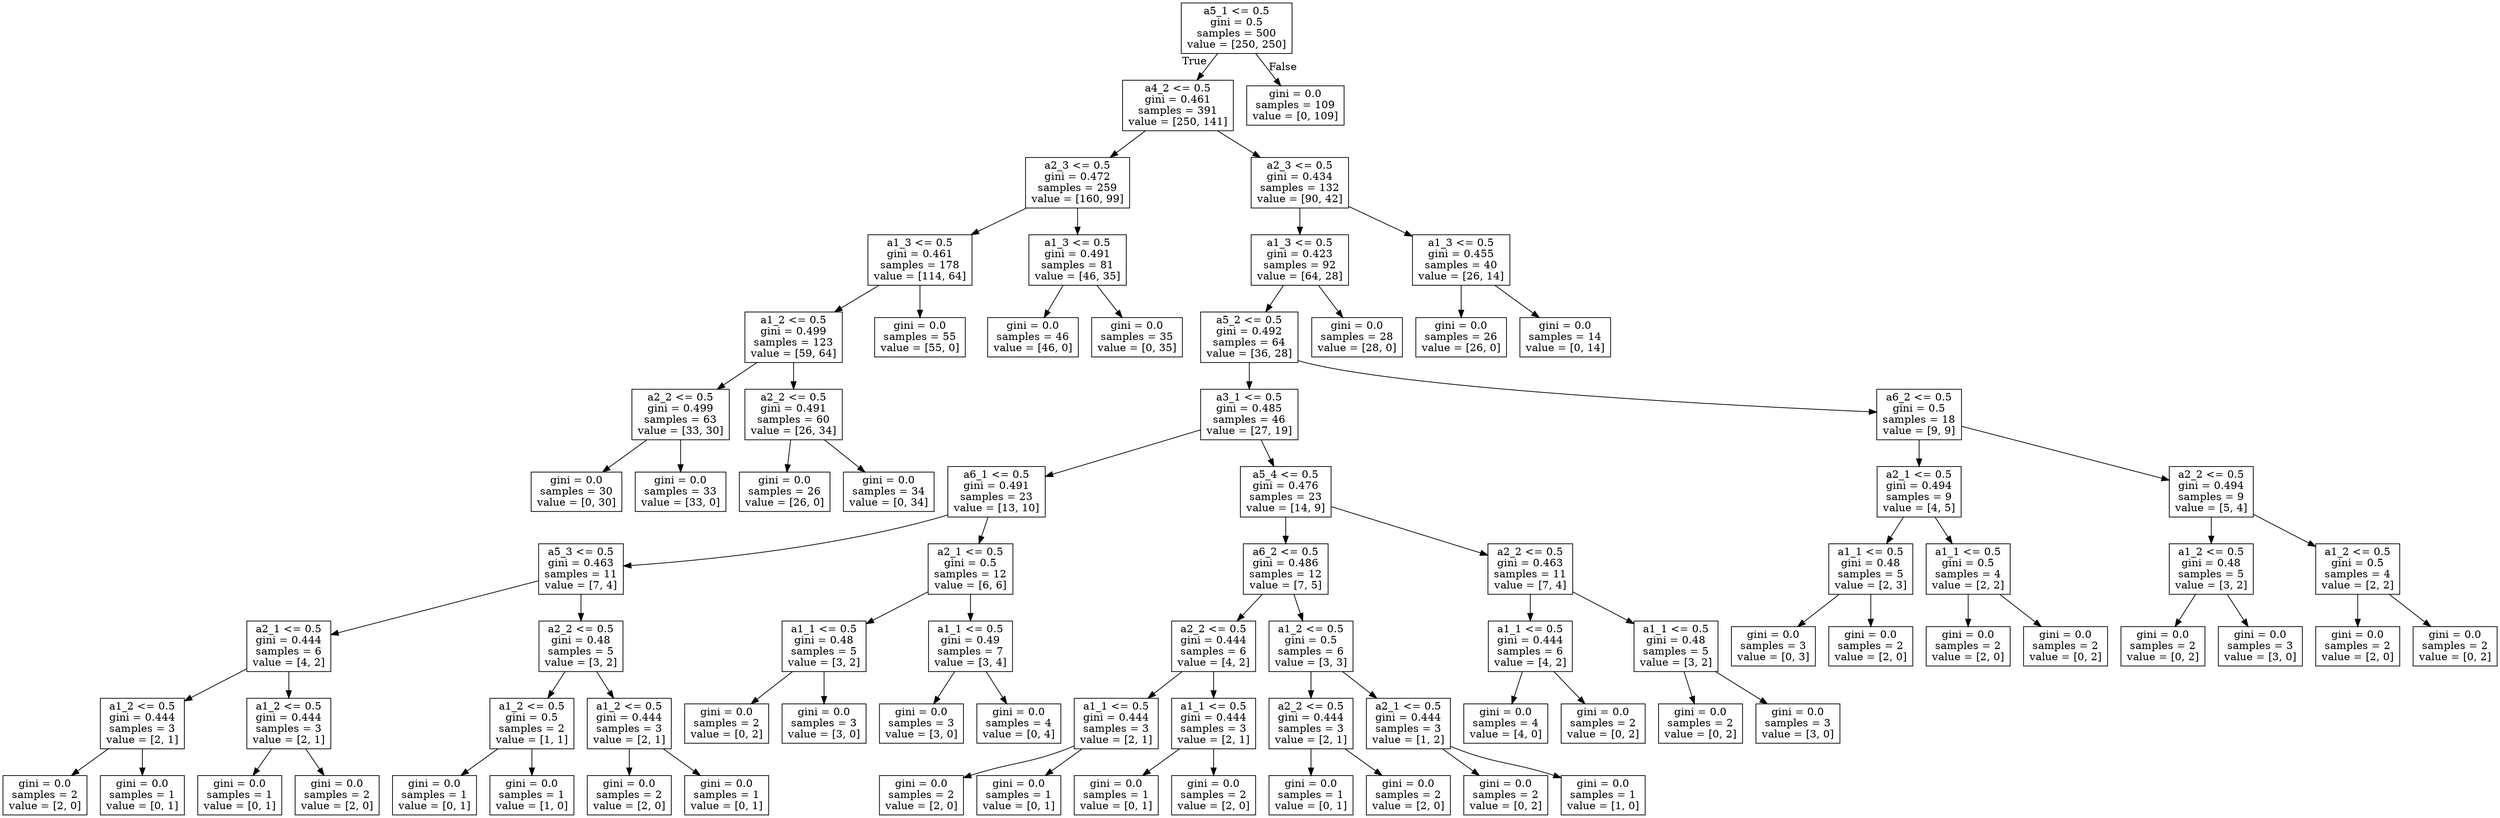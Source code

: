 digraph Tree {
node [shape=box] ;
0 [label="a5_1 <= 0.5\ngini = 0.5\nsamples = 500\nvalue = [250, 250]"] ;
1 [label="a4_2 <= 0.5\ngini = 0.461\nsamples = 391\nvalue = [250, 141]"] ;
0 -> 1 [labeldistance=2.5, labelangle=45, headlabel="True"] ;
2 [label="a2_3 <= 0.5\ngini = 0.472\nsamples = 259\nvalue = [160, 99]"] ;
1 -> 2 ;
3 [label="a1_3 <= 0.5\ngini = 0.461\nsamples = 178\nvalue = [114, 64]"] ;
2 -> 3 ;
4 [label="a1_2 <= 0.5\ngini = 0.499\nsamples = 123\nvalue = [59, 64]"] ;
3 -> 4 ;
5 [label="a2_2 <= 0.5\ngini = 0.499\nsamples = 63\nvalue = [33, 30]"] ;
4 -> 5 ;
6 [label="gini = 0.0\nsamples = 30\nvalue = [0, 30]"] ;
5 -> 6 ;
7 [label="gini = 0.0\nsamples = 33\nvalue = [33, 0]"] ;
5 -> 7 ;
8 [label="a2_2 <= 0.5\ngini = 0.491\nsamples = 60\nvalue = [26, 34]"] ;
4 -> 8 ;
9 [label="gini = 0.0\nsamples = 26\nvalue = [26, 0]"] ;
8 -> 9 ;
10 [label="gini = 0.0\nsamples = 34\nvalue = [0, 34]"] ;
8 -> 10 ;
11 [label="gini = 0.0\nsamples = 55\nvalue = [55, 0]"] ;
3 -> 11 ;
12 [label="a1_3 <= 0.5\ngini = 0.491\nsamples = 81\nvalue = [46, 35]"] ;
2 -> 12 ;
13 [label="gini = 0.0\nsamples = 46\nvalue = [46, 0]"] ;
12 -> 13 ;
14 [label="gini = 0.0\nsamples = 35\nvalue = [0, 35]"] ;
12 -> 14 ;
15 [label="a2_3 <= 0.5\ngini = 0.434\nsamples = 132\nvalue = [90, 42]"] ;
1 -> 15 ;
16 [label="a1_3 <= 0.5\ngini = 0.423\nsamples = 92\nvalue = [64, 28]"] ;
15 -> 16 ;
17 [label="a5_2 <= 0.5\ngini = 0.492\nsamples = 64\nvalue = [36, 28]"] ;
16 -> 17 ;
18 [label="a3_1 <= 0.5\ngini = 0.485\nsamples = 46\nvalue = [27, 19]"] ;
17 -> 18 ;
19 [label="a6_1 <= 0.5\ngini = 0.491\nsamples = 23\nvalue = [13, 10]"] ;
18 -> 19 ;
20 [label="a5_3 <= 0.5\ngini = 0.463\nsamples = 11\nvalue = [7, 4]"] ;
19 -> 20 ;
21 [label="a2_1 <= 0.5\ngini = 0.444\nsamples = 6\nvalue = [4, 2]"] ;
20 -> 21 ;
22 [label="a1_2 <= 0.5\ngini = 0.444\nsamples = 3\nvalue = [2, 1]"] ;
21 -> 22 ;
23 [label="gini = 0.0\nsamples = 2\nvalue = [2, 0]"] ;
22 -> 23 ;
24 [label="gini = 0.0\nsamples = 1\nvalue = [0, 1]"] ;
22 -> 24 ;
25 [label="a1_2 <= 0.5\ngini = 0.444\nsamples = 3\nvalue = [2, 1]"] ;
21 -> 25 ;
26 [label="gini = 0.0\nsamples = 1\nvalue = [0, 1]"] ;
25 -> 26 ;
27 [label="gini = 0.0\nsamples = 2\nvalue = [2, 0]"] ;
25 -> 27 ;
28 [label="a2_2 <= 0.5\ngini = 0.48\nsamples = 5\nvalue = [3, 2]"] ;
20 -> 28 ;
29 [label="a1_2 <= 0.5\ngini = 0.5\nsamples = 2\nvalue = [1, 1]"] ;
28 -> 29 ;
30 [label="gini = 0.0\nsamples = 1\nvalue = [0, 1]"] ;
29 -> 30 ;
31 [label="gini = 0.0\nsamples = 1\nvalue = [1, 0]"] ;
29 -> 31 ;
32 [label="a1_2 <= 0.5\ngini = 0.444\nsamples = 3\nvalue = [2, 1]"] ;
28 -> 32 ;
33 [label="gini = 0.0\nsamples = 2\nvalue = [2, 0]"] ;
32 -> 33 ;
34 [label="gini = 0.0\nsamples = 1\nvalue = [0, 1]"] ;
32 -> 34 ;
35 [label="a2_1 <= 0.5\ngini = 0.5\nsamples = 12\nvalue = [6, 6]"] ;
19 -> 35 ;
36 [label="a1_1 <= 0.5\ngini = 0.48\nsamples = 5\nvalue = [3, 2]"] ;
35 -> 36 ;
37 [label="gini = 0.0\nsamples = 2\nvalue = [0, 2]"] ;
36 -> 37 ;
38 [label="gini = 0.0\nsamples = 3\nvalue = [3, 0]"] ;
36 -> 38 ;
39 [label="a1_1 <= 0.5\ngini = 0.49\nsamples = 7\nvalue = [3, 4]"] ;
35 -> 39 ;
40 [label="gini = 0.0\nsamples = 3\nvalue = [3, 0]"] ;
39 -> 40 ;
41 [label="gini = 0.0\nsamples = 4\nvalue = [0, 4]"] ;
39 -> 41 ;
42 [label="a5_4 <= 0.5\ngini = 0.476\nsamples = 23\nvalue = [14, 9]"] ;
18 -> 42 ;
43 [label="a6_2 <= 0.5\ngini = 0.486\nsamples = 12\nvalue = [7, 5]"] ;
42 -> 43 ;
44 [label="a2_2 <= 0.5\ngini = 0.444\nsamples = 6\nvalue = [4, 2]"] ;
43 -> 44 ;
45 [label="a1_1 <= 0.5\ngini = 0.444\nsamples = 3\nvalue = [2, 1]"] ;
44 -> 45 ;
46 [label="gini = 0.0\nsamples = 2\nvalue = [2, 0]"] ;
45 -> 46 ;
47 [label="gini = 0.0\nsamples = 1\nvalue = [0, 1]"] ;
45 -> 47 ;
48 [label="a1_1 <= 0.5\ngini = 0.444\nsamples = 3\nvalue = [2, 1]"] ;
44 -> 48 ;
49 [label="gini = 0.0\nsamples = 1\nvalue = [0, 1]"] ;
48 -> 49 ;
50 [label="gini = 0.0\nsamples = 2\nvalue = [2, 0]"] ;
48 -> 50 ;
51 [label="a1_2 <= 0.5\ngini = 0.5\nsamples = 6\nvalue = [3, 3]"] ;
43 -> 51 ;
52 [label="a2_2 <= 0.5\ngini = 0.444\nsamples = 3\nvalue = [2, 1]"] ;
51 -> 52 ;
53 [label="gini = 0.0\nsamples = 1\nvalue = [0, 1]"] ;
52 -> 53 ;
54 [label="gini = 0.0\nsamples = 2\nvalue = [2, 0]"] ;
52 -> 54 ;
55 [label="a2_1 <= 0.5\ngini = 0.444\nsamples = 3\nvalue = [1, 2]"] ;
51 -> 55 ;
56 [label="gini = 0.0\nsamples = 2\nvalue = [0, 2]"] ;
55 -> 56 ;
57 [label="gini = 0.0\nsamples = 1\nvalue = [1, 0]"] ;
55 -> 57 ;
58 [label="a2_2 <= 0.5\ngini = 0.463\nsamples = 11\nvalue = [7, 4]"] ;
42 -> 58 ;
59 [label="a1_1 <= 0.5\ngini = 0.444\nsamples = 6\nvalue = [4, 2]"] ;
58 -> 59 ;
60 [label="gini = 0.0\nsamples = 4\nvalue = [4, 0]"] ;
59 -> 60 ;
61 [label="gini = 0.0\nsamples = 2\nvalue = [0, 2]"] ;
59 -> 61 ;
62 [label="a1_1 <= 0.5\ngini = 0.48\nsamples = 5\nvalue = [3, 2]"] ;
58 -> 62 ;
63 [label="gini = 0.0\nsamples = 2\nvalue = [0, 2]"] ;
62 -> 63 ;
64 [label="gini = 0.0\nsamples = 3\nvalue = [3, 0]"] ;
62 -> 64 ;
65 [label="a6_2 <= 0.5\ngini = 0.5\nsamples = 18\nvalue = [9, 9]"] ;
17 -> 65 ;
66 [label="a2_1 <= 0.5\ngini = 0.494\nsamples = 9\nvalue = [4, 5]"] ;
65 -> 66 ;
67 [label="a1_1 <= 0.5\ngini = 0.48\nsamples = 5\nvalue = [2, 3]"] ;
66 -> 67 ;
68 [label="gini = 0.0\nsamples = 3\nvalue = [0, 3]"] ;
67 -> 68 ;
69 [label="gini = 0.0\nsamples = 2\nvalue = [2, 0]"] ;
67 -> 69 ;
70 [label="a1_1 <= 0.5\ngini = 0.5\nsamples = 4\nvalue = [2, 2]"] ;
66 -> 70 ;
71 [label="gini = 0.0\nsamples = 2\nvalue = [2, 0]"] ;
70 -> 71 ;
72 [label="gini = 0.0\nsamples = 2\nvalue = [0, 2]"] ;
70 -> 72 ;
73 [label="a2_2 <= 0.5\ngini = 0.494\nsamples = 9\nvalue = [5, 4]"] ;
65 -> 73 ;
74 [label="a1_2 <= 0.5\ngini = 0.48\nsamples = 5\nvalue = [3, 2]"] ;
73 -> 74 ;
75 [label="gini = 0.0\nsamples = 2\nvalue = [0, 2]"] ;
74 -> 75 ;
76 [label="gini = 0.0\nsamples = 3\nvalue = [3, 0]"] ;
74 -> 76 ;
77 [label="a1_2 <= 0.5\ngini = 0.5\nsamples = 4\nvalue = [2, 2]"] ;
73 -> 77 ;
78 [label="gini = 0.0\nsamples = 2\nvalue = [2, 0]"] ;
77 -> 78 ;
79 [label="gini = 0.0\nsamples = 2\nvalue = [0, 2]"] ;
77 -> 79 ;
80 [label="gini = 0.0\nsamples = 28\nvalue = [28, 0]"] ;
16 -> 80 ;
81 [label="a1_3 <= 0.5\ngini = 0.455\nsamples = 40\nvalue = [26, 14]"] ;
15 -> 81 ;
82 [label="gini = 0.0\nsamples = 26\nvalue = [26, 0]"] ;
81 -> 82 ;
83 [label="gini = 0.0\nsamples = 14\nvalue = [0, 14]"] ;
81 -> 83 ;
84 [label="gini = 0.0\nsamples = 109\nvalue = [0, 109]"] ;
0 -> 84 [labeldistance=2.5, labelangle=-45, headlabel="False"] ;
}